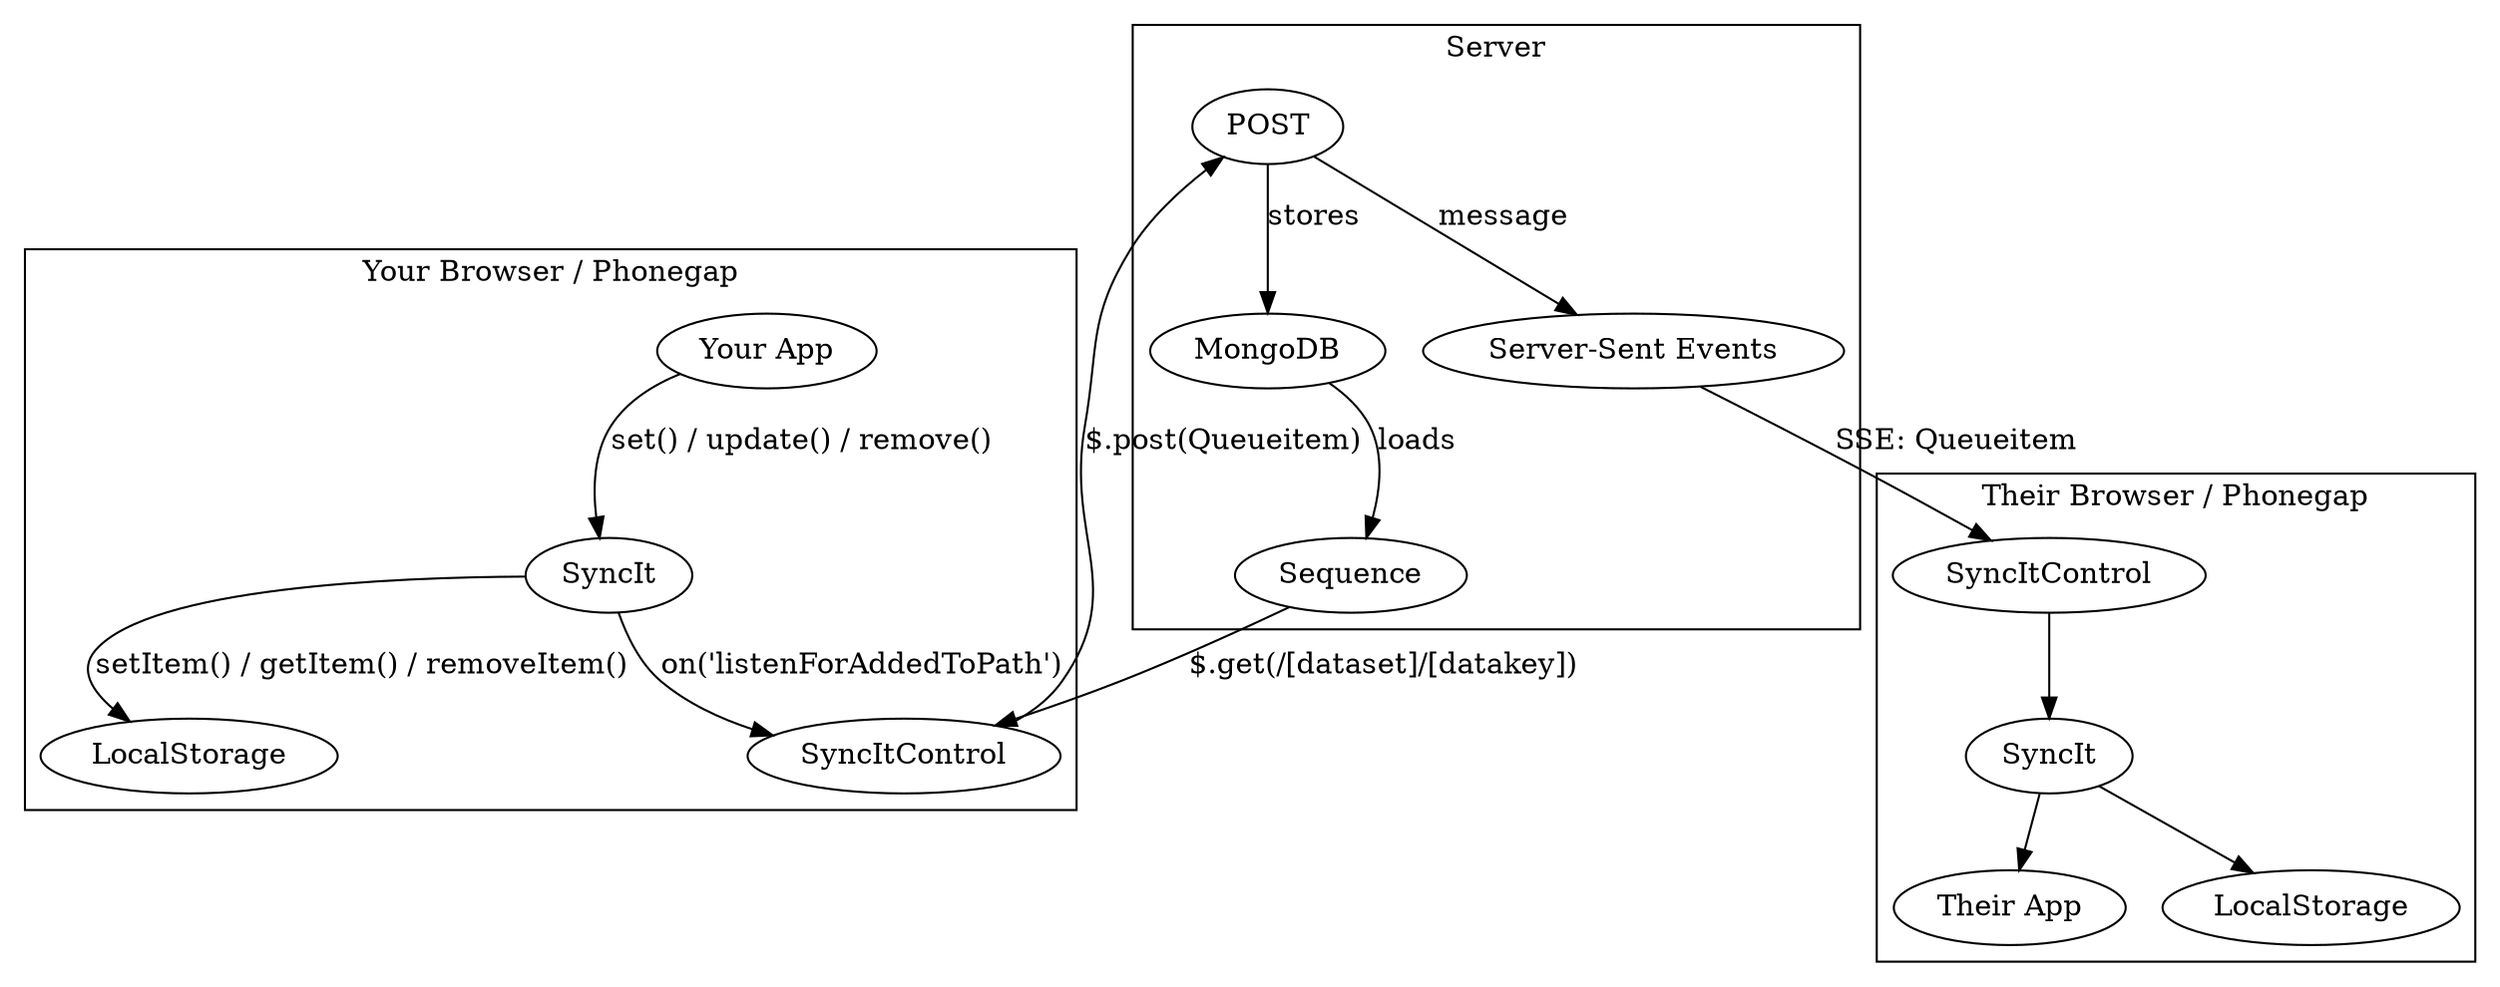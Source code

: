 digraph process {
	
	subgraph clusterbrowser {
		pos="0,0"
		overlap="scalexy";
		label = "Your Browser / Phonegap";
		yourapp [label="Your App"];
		syncit [label="SyncIt"];
		syncitcontrol [label="SyncItControl"];
		localstorage [label="LocalStorage"];
	}
	
	subgraph clusterserver {
		pos="0,2"
		label = "Server";
		subgraph x {
			sequence [label="Sequence"];
			sse [label="Server-Sent Events"];
			post [label="POST"];
			mongodb [label="MongoDB"];
		}
	}
	
	subgraph clusterotherbrowser {
		pos="2,1"
		rank=min
		overlap="scalexy";
		label = "Their Browser / Phonegap";
		theirapp [label="Their App"];
		theirsyncit [label="SyncIt"];
		theirsyncitcontrol [label="SyncItControl"];
		theirlocalstorage [label="LocalStorage"];
	}
	
	yourapp -> syncit [label = "set() / update() / remove()"];
	syncit -> localstorage [label="setItem() / getItem() / removeItem()"];
	syncit -> syncitcontrol [label="on('listenForAddedToPath')"];
	syncitcontrol -> post [label="$.post(Queueitem)"];
	sse -> theirsyncitcontrol [label="SSE: Queueitem"];
	sequence -> syncitcontrol [label="$.get(/[dataset]/[datakey])"];
	
	post -> mongodb [label="stores"];
	mongodb -> sequence [label="loads"];
	post -> sse [label="message"];
	
	theirsyncit ->theirapp;
	theirsyncit -> theirlocalstorage;
	theirsyncitcontrol -> theirsyncit;
	
	theirsyncitcontrol -> yourapp [style=invis]; /* hack */
	
}
